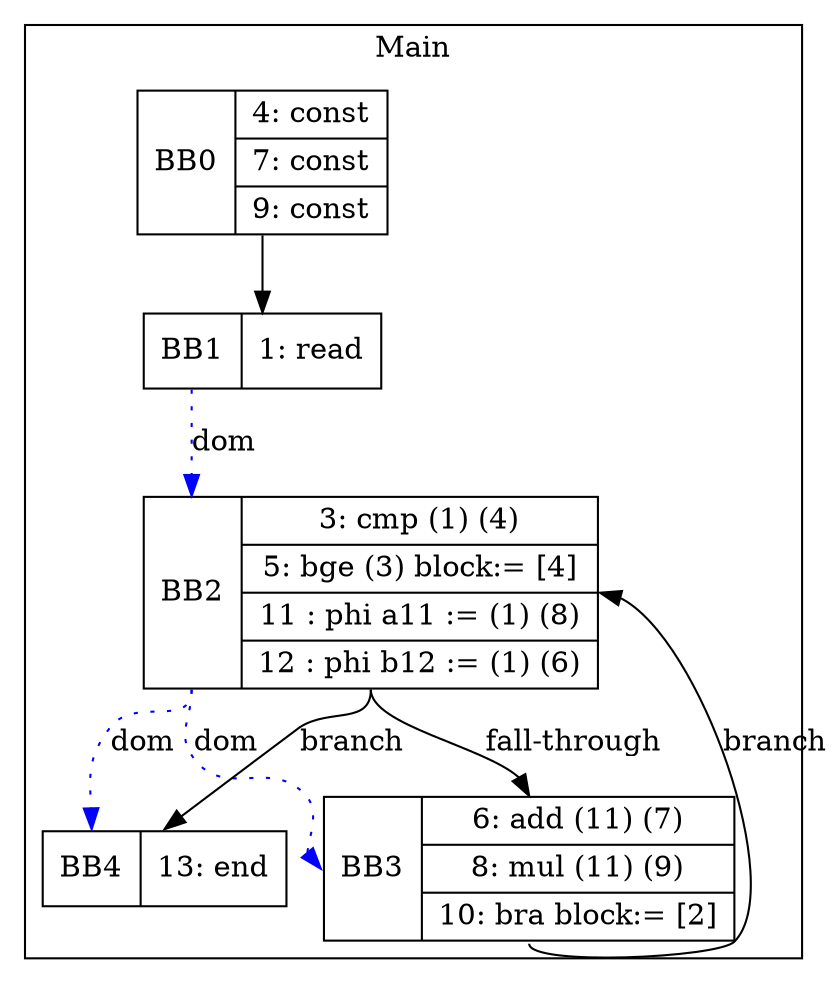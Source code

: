 digraph G {
node [shape=record];
subgraph cluster_main{
label = "Main";
BB0 [shape=record, label="<b>BB0|{4: const|7: const|9: const}"];
BB1 [shape=record, label="<b>BB1|{1: read}"];
BB2 [shape=record, label="<b>BB2|{3: cmp (1) (4)|5: bge (3) block:= [4]|11 : phi a11 := (1) (8)|12 : phi b12 := (1) (6)}"];
BB3 [shape=record, label="<b>BB3|{6: add (11) (7)|8: mul (11) (9)|10: bra block:= [2]}"];
BB4 [shape=record, label="<b>BB4|{13: end}"];
}
BB0:s -> BB1:n ;
BB2:b -> BB3:b [color=blue, style=dotted, label="dom"];
BB2:b -> BB4:b [color=blue, style=dotted, label="dom"];
BB1:b -> BB2:b [color=blue, style=dotted, label="dom"];
BB2:s -> BB4:n [label="branch"];
BB3:s -> BB2:e [label="branch"];
BB2:s -> BB3:n [label="fall-through"];
}

